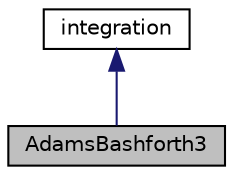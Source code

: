 digraph "AdamsBashforth3"
{
 // LATEX_PDF_SIZE
  edge [fontname="Helvetica",fontsize="10",labelfontname="Helvetica",labelfontsize="10"];
  node [fontname="Helvetica",fontsize="10",shape=record];
  Node1 [label="AdamsBashforth3",height=0.2,width=0.4,color="black", fillcolor="grey75", style="filled", fontcolor="black",tooltip="Third order Adams-Bashforth integration method for solving ODE."];
  Node2 -> Node1 [dir="back",color="midnightblue",fontsize="10",style="solid",fontname="Helvetica"];
  Node2 [label="integration",height=0.2,width=0.4,color="black", fillcolor="white", style="filled",URL="$classpFlow_1_1integration.html",tooltip="Base class for integrating the first order ODE (IVP)"];
}
